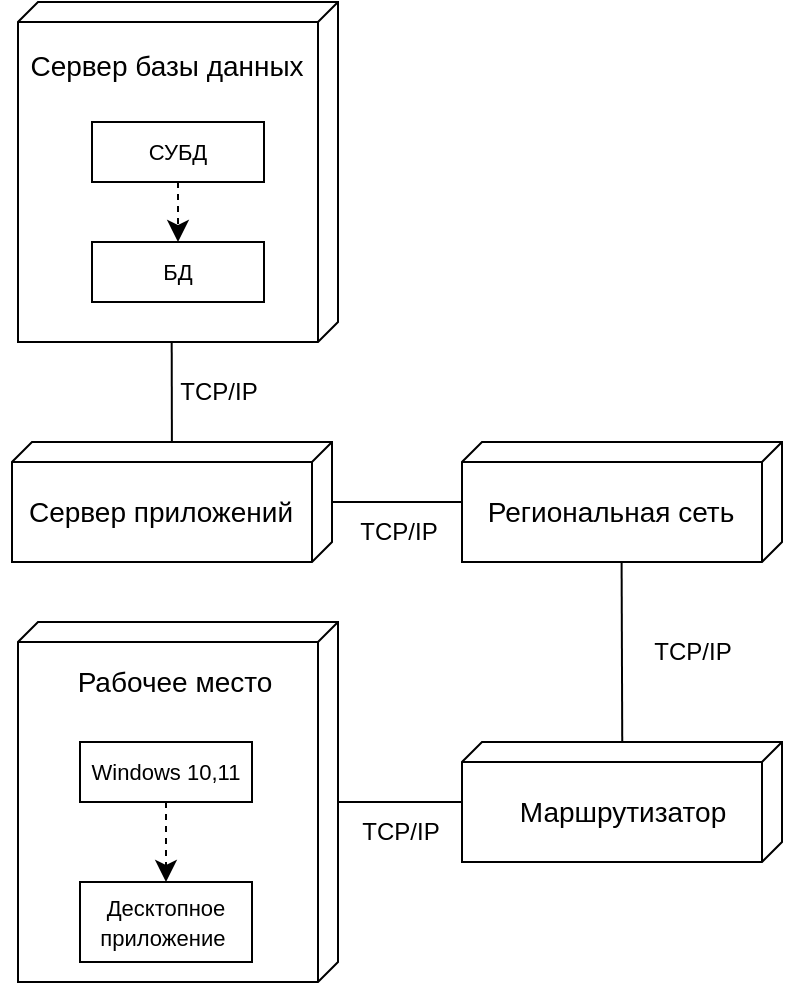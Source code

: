 <mxfile version="26.0.16">
  <diagram name="Page-1" id="b5b7bab2-c9e2-2cf4-8b2a-24fd1a2a6d21">
    <mxGraphModel dx="860" dy="984" grid="1" gridSize="10" guides="1" tooltips="1" connect="1" arrows="1" fold="1" page="1" pageScale="1" pageWidth="827" pageHeight="1169" background="none" math="0" shadow="0">
      <root>
        <mxCell id="0" />
        <mxCell id="1" parent="0" />
        <mxCell id="LxJ9eQ6KaMbekvqICQpr-1" value="" style="verticalAlign=top;align=left;spacingTop=8;spacingLeft=2;spacingRight=12;shape=cube;size=10;direction=south;fontStyle=4;html=1;whiteSpace=wrap;" parent="1" vertex="1">
          <mxGeometry x="890" y="630" width="160" height="170" as="geometry" />
        </mxCell>
        <mxCell id="LxJ9eQ6KaMbekvqICQpr-2" value="&lt;font style=&quot;font-size: 14px;&quot;&gt;Сервер базы данных&lt;/font&gt;" style="text;html=1;align=center;verticalAlign=middle;resizable=0;points=[];autosize=1;strokeColor=none;fillColor=none;" parent="1" vertex="1">
          <mxGeometry x="884" y="647" width="160" height="30" as="geometry" />
        </mxCell>
        <mxCell id="LxJ9eQ6KaMbekvqICQpr-3" value="&lt;font style=&quot;font-size: 11px;&quot;&gt;СУБД&lt;/font&gt;" style="html=1;whiteSpace=wrap;" parent="1" vertex="1">
          <mxGeometry x="927" y="690" width="86" height="30" as="geometry" />
        </mxCell>
        <mxCell id="LxJ9eQ6KaMbekvqICQpr-4" value="&lt;font style=&quot;font-size: 11px;&quot;&gt;БД&lt;/font&gt;" style="html=1;whiteSpace=wrap;" parent="1" vertex="1">
          <mxGeometry x="927" y="750" width="86" height="30" as="geometry" />
        </mxCell>
        <mxCell id="LxJ9eQ6KaMbekvqICQpr-5" value="" style="endArrow=classic;dashed=1;endFill=1;endSize=8;html=1;rounded=0;exitX=0.5;exitY=1;exitDx=0;exitDy=0;entryX=0.5;entryY=0;entryDx=0;entryDy=0;" parent="1" source="LxJ9eQ6KaMbekvqICQpr-3" target="LxJ9eQ6KaMbekvqICQpr-4" edge="1">
          <mxGeometry width="160" relative="1" as="geometry">
            <mxPoint x="850" y="750" as="sourcePoint" />
            <mxPoint x="890" y="750" as="targetPoint" />
          </mxGeometry>
        </mxCell>
        <mxCell id="LxJ9eQ6KaMbekvqICQpr-6" value="" style="verticalAlign=top;align=left;spacingTop=8;spacingLeft=2;spacingRight=12;shape=cube;size=10;direction=south;fontStyle=4;html=1;whiteSpace=wrap;" parent="1" vertex="1">
          <mxGeometry x="887" y="850" width="160" height="60" as="geometry" />
        </mxCell>
        <mxCell id="LxJ9eQ6KaMbekvqICQpr-7" value="&lt;font style=&quot;font-size: 14px;&quot;&gt;Сервер приложений&lt;/font&gt;" style="text;html=1;align=center;verticalAlign=middle;resizable=0;points=[];autosize=1;strokeColor=none;fillColor=none;" parent="1" vertex="1">
          <mxGeometry x="881" y="870" width="160" height="30" as="geometry" />
        </mxCell>
        <mxCell id="LxJ9eQ6KaMbekvqICQpr-8" value="" style="endArrow=none;endFill=0;endSize=8;html=1;rounded=0;exitX=0.5;exitY=1;exitDx=0;exitDy=0;" parent="1" target="LxJ9eQ6KaMbekvqICQpr-6" edge="1">
          <mxGeometry width="160" relative="1" as="geometry">
            <mxPoint x="966.85" y="800" as="sourcePoint" />
            <mxPoint x="966.85" y="830" as="targetPoint" />
          </mxGeometry>
        </mxCell>
        <mxCell id="LxJ9eQ6KaMbekvqICQpr-9" value="TCP/IP" style="text;html=1;align=center;verticalAlign=middle;resizable=0;points=[];autosize=1;strokeColor=none;fillColor=none;" parent="1" vertex="1">
          <mxGeometry x="960" y="810" width="60" height="30" as="geometry" />
        </mxCell>
        <mxCell id="LxJ9eQ6KaMbekvqICQpr-12" value="TCP/IP" style="text;html=1;align=center;verticalAlign=middle;resizable=0;points=[];autosize=1;strokeColor=none;fillColor=none;" parent="1" vertex="1">
          <mxGeometry x="1050" y="880" width="60" height="30" as="geometry" />
        </mxCell>
        <mxCell id="LxJ9eQ6KaMbekvqICQpr-13" value="" style="endArrow=none;endFill=0;endSize=8;html=1;rounded=0;entryX=0.006;entryY=0.335;entryDx=0;entryDy=0;entryPerimeter=0;exitX=0.499;exitY=-0.003;exitDx=0;exitDy=0;exitPerimeter=0;" parent="1" source="LxJ9eQ6KaMbekvqICQpr-6" target="LxJ9eQ6KaMbekvqICQpr-31" edge="1">
          <mxGeometry width="160" relative="1" as="geometry">
            <mxPoint x="1060" y="920" as="sourcePoint" />
            <mxPoint x="1100" y="930" as="targetPoint" />
          </mxGeometry>
        </mxCell>
        <mxCell id="LxJ9eQ6KaMbekvqICQpr-22" value="" style="verticalAlign=top;align=left;spacingTop=8;spacingLeft=2;spacingRight=12;shape=cube;size=10;direction=south;fontStyle=4;html=1;whiteSpace=wrap;" parent="1" vertex="1">
          <mxGeometry x="1112" y="1000" width="160" height="60" as="geometry" />
        </mxCell>
        <mxCell id="LxJ9eQ6KaMbekvqICQpr-24" value="&lt;font style=&quot;font-size: 14px;&quot;&gt;Маршрутизатор&lt;/font&gt;" style="text;html=1;align=center;verticalAlign=middle;resizable=0;points=[];autosize=1;strokeColor=none;fillColor=none;" parent="1" vertex="1">
          <mxGeometry x="1127" y="1020" width="130" height="30" as="geometry" />
        </mxCell>
        <mxCell id="LxJ9eQ6KaMbekvqICQpr-25" value="TCP/IP" style="text;html=1;align=center;verticalAlign=middle;resizable=0;points=[];autosize=1;strokeColor=none;fillColor=none;" parent="1" vertex="1">
          <mxGeometry x="1051" y="1030" width="60" height="30" as="geometry" />
        </mxCell>
        <mxCell id="LxJ9eQ6KaMbekvqICQpr-27" value="" style="verticalAlign=top;align=left;spacingTop=8;spacingLeft=2;spacingRight=12;shape=cube;size=10;direction=south;fontStyle=4;html=1;whiteSpace=wrap;" parent="1" vertex="1">
          <mxGeometry x="890" y="940" width="160" height="180" as="geometry" />
        </mxCell>
        <mxCell id="LxJ9eQ6KaMbekvqICQpr-28" value="&lt;span style=&quot;font-size: 14px;&quot;&gt;Рабочее место&lt;/span&gt;" style="text;html=1;align=center;verticalAlign=middle;resizable=0;points=[];autosize=1;strokeColor=none;fillColor=none;" parent="1" vertex="1">
          <mxGeometry x="908" y="955" width="120" height="30" as="geometry" />
        </mxCell>
        <mxCell id="LxJ9eQ6KaMbekvqICQpr-30" value="" style="verticalAlign=top;align=left;spacingTop=8;spacingLeft=2;spacingRight=12;shape=cube;size=10;direction=south;fontStyle=4;html=1;whiteSpace=wrap;" parent="1" vertex="1">
          <mxGeometry x="1112" y="850" width="160" height="60" as="geometry" />
        </mxCell>
        <mxCell id="LxJ9eQ6KaMbekvqICQpr-31" value="&lt;font style=&quot;font-size: 14px;&quot;&gt;Региональная сеть&lt;/font&gt;" style="text;html=1;align=center;verticalAlign=middle;resizable=0;points=[];autosize=1;strokeColor=none;fillColor=none;" parent="1" vertex="1">
          <mxGeometry x="1111" y="870" width="150" height="30" as="geometry" />
        </mxCell>
        <mxCell id="LxJ9eQ6KaMbekvqICQpr-34" value="" style="endArrow=none;endFill=0;endSize=8;html=1;rounded=0;" parent="1" source="LxJ9eQ6KaMbekvqICQpr-22" target="LxJ9eQ6KaMbekvqICQpr-27" edge="1">
          <mxGeometry width="160" relative="1" as="geometry">
            <mxPoint x="770" y="1030" as="sourcePoint" />
            <mxPoint x="770" y="1080" as="targetPoint" />
          </mxGeometry>
        </mxCell>
        <mxCell id="LxJ9eQ6KaMbekvqICQpr-35" value="&lt;span style=&quot;font-size: 11px;&quot;&gt;Windows 10,11&lt;/span&gt;" style="html=1;whiteSpace=wrap;" parent="1" vertex="1">
          <mxGeometry x="921" y="1000" width="86" height="30" as="geometry" />
        </mxCell>
        <mxCell id="LxJ9eQ6KaMbekvqICQpr-36" value="" style="endArrow=classic;dashed=1;endFill=1;endSize=8;html=1;rounded=0;" parent="1" source="LxJ9eQ6KaMbekvqICQpr-35" target="LxJ9eQ6KaMbekvqICQpr-37" edge="1">
          <mxGeometry width="160" relative="1" as="geometry">
            <mxPoint x="964" y="1030" as="sourcePoint" />
            <mxPoint x="963.69" y="1060" as="targetPoint" />
          </mxGeometry>
        </mxCell>
        <mxCell id="LxJ9eQ6KaMbekvqICQpr-37" value="&lt;font style=&quot;font-size: 11px;&quot;&gt;&lt;font style=&quot;font-size: 11px;&quot;&gt;Десктопное&lt;br&gt;прилож&lt;/font&gt;ение&amp;nbsp;&lt;/font&gt;" style="html=1;whiteSpace=wrap;" parent="1" vertex="1">
          <mxGeometry x="921" y="1070" width="86" height="40" as="geometry" />
        </mxCell>
        <mxCell id="a3vxr2fR8xu0erszVYal-1" value="TCP/IP" style="text;html=1;align=center;verticalAlign=middle;resizable=0;points=[];autosize=1;strokeColor=none;fillColor=none;" vertex="1" parent="1">
          <mxGeometry x="1197" y="940" width="60" height="30" as="geometry" />
        </mxCell>
        <mxCell id="a3vxr2fR8xu0erszVYal-2" value="" style="endArrow=none;endFill=0;endSize=8;html=1;rounded=0;entryX=0.008;entryY=0.449;entryDx=0;entryDy=0;entryPerimeter=0;exitX=1.008;exitY=0.451;exitDx=0;exitDy=0;exitPerimeter=0;" edge="1" parent="1">
          <mxGeometry width="160" relative="1" as="geometry">
            <mxPoint x="1191.8" y="910" as="sourcePoint" />
            <mxPoint x="1192.12" y="1000" as="targetPoint" />
          </mxGeometry>
        </mxCell>
      </root>
    </mxGraphModel>
  </diagram>
</mxfile>
